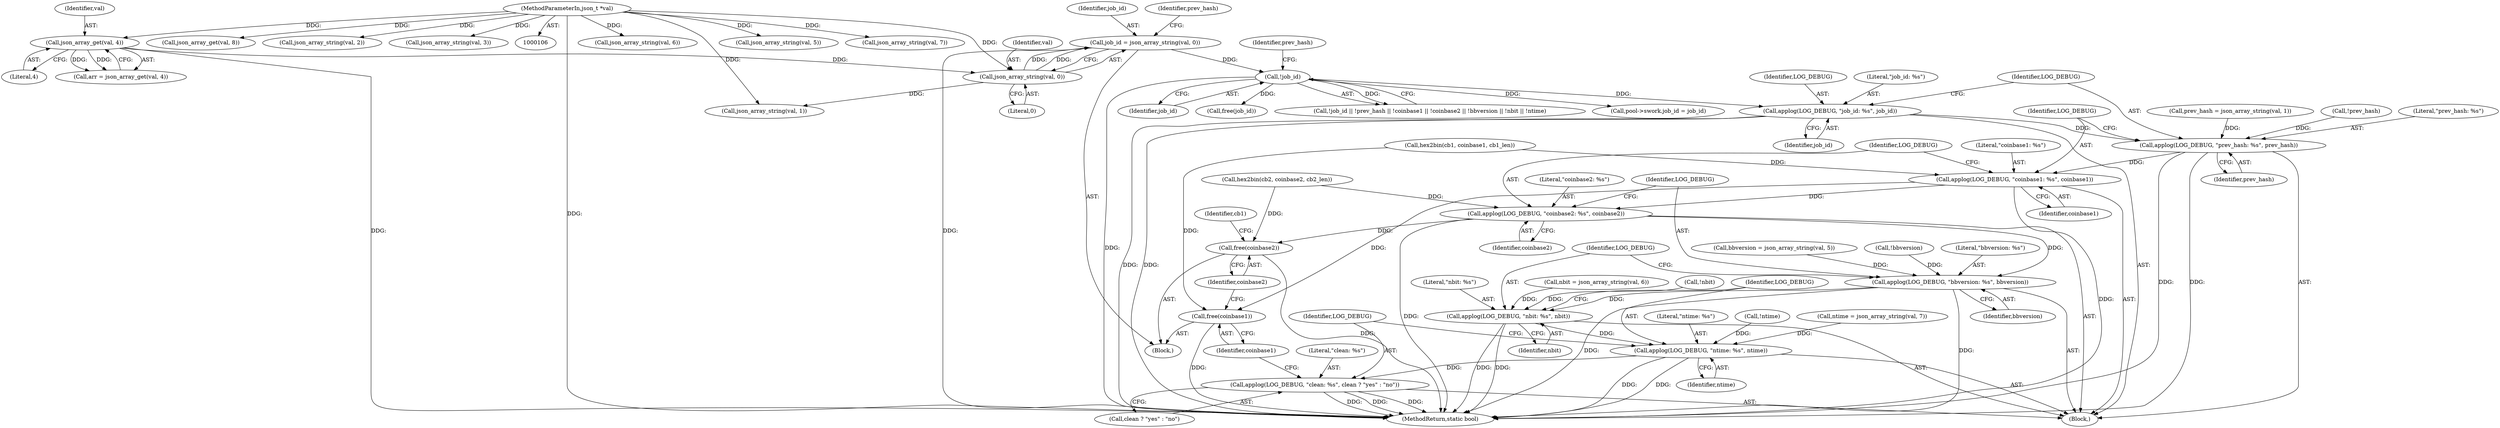 digraph "0_sgminer_910c36089940e81fb85c65b8e63dcd2fac71470c@pointer" {
"1000697" [label="(Call,applog(LOG_DEBUG, \"job_id: %s\", job_id))"];
"1000191" [label="(Call,!job_id)"];
"1000148" [label="(Call,job_id = json_array_string(val, 0))"];
"1000150" [label="(Call,json_array_string(val, 0))"];
"1000133" [label="(Call,json_array_get(val, 4))"];
"1000108" [label="(MethodParameterIn,json_t *val)"];
"1000701" [label="(Call,applog(LOG_DEBUG, \"prev_hash: %s\", prev_hash))"];
"1000705" [label="(Call,applog(LOG_DEBUG, \"coinbase1: %s\", coinbase1))"];
"1000709" [label="(Call,applog(LOG_DEBUG, \"coinbase2: %s\", coinbase2))"];
"1000713" [label="(Call,applog(LOG_DEBUG, \"bbversion: %s\", bbversion))"];
"1000717" [label="(Call,applog(LOG_DEBUG, \"nbit: %s\", nbit))"];
"1000721" [label="(Call,applog(LOG_DEBUG, \"ntime: %s\", ntime))"];
"1000725" [label="(Call,applog(LOG_DEBUG, \"clean: %s\", clean ? \"yes\" : \"no\"))"];
"1000734" [label="(Call,free(coinbase2))"];
"1000732" [label="(Call,free(coinbase1))"];
"1000723" [label="(Literal,\"ntime: %s\")"];
"1000154" [label="(Identifier,prev_hash)"];
"1000168" [label="(Call,bbversion = json_array_string(val, 5))"];
"1000135" [label="(Literal,4)"];
"1000733" [label="(Identifier,coinbase1)"];
"1000713" [label="(Call,applog(LOG_DEBUG, \"bbversion: %s\", bbversion))"];
"1000148" [label="(Call,job_id = json_array_string(val, 0))"];
"1000195" [label="(Identifier,prev_hash)"];
"1000190" [label="(Call,!job_id || !prev_hash || !coinbase1 || !coinbase2 || !bbversion || !nbit || !ntime)"];
"1000735" [label="(Identifier,coinbase2)"];
"1000698" [label="(Identifier,LOG_DEBUG)"];
"1000702" [label="(Identifier,LOG_DEBUG)"];
"1000721" [label="(Call,applog(LOG_DEBUG, \"ntime: %s\", ntime))"];
"1000175" [label="(Call,json_array_string(val, 6))"];
"1000701" [label="(Call,applog(LOG_DEBUG, \"prev_hash: %s\", prev_hash))"];
"1000208" [label="(Call,!ntime)"];
"1000732" [label="(Call,free(coinbase1))"];
"1000275" [label="(Call,pool->swork.job_id = job_id)"];
"1000149" [label="(Identifier,job_id)"];
"1000109" [label="(Block,)"];
"1000203" [label="(Call,!bbversion)"];
"1000155" [label="(Call,json_array_string(val, 1))"];
"1000714" [label="(Identifier,LOG_DEBUG)"];
"1000717" [label="(Call,applog(LOG_DEBUG, \"nbit: %s\", nbit))"];
"1000711" [label="(Literal,\"coinbase2: %s\")"];
"1000108" [label="(MethodParameterIn,json_t *val)"];
"1000170" [label="(Call,json_array_string(val, 5))"];
"1000206" [label="(Call,!nbit)"];
"1000152" [label="(Literal,0)"];
"1000737" [label="(Identifier,cb1)"];
"1000192" [label="(Identifier,job_id)"];
"1000727" [label="(Literal,\"clean: %s\")"];
"1000704" [label="(Identifier,prev_hash)"];
"1000699" [label="(Literal,\"job_id: %s\")"];
"1000178" [label="(Call,ntime = json_array_string(val, 7))"];
"1000720" [label="(Identifier,nbit)"];
"1000213" [label="(Call,free(job_id))"];
"1000180" [label="(Call,json_array_string(val, 7))"];
"1000712" [label="(Identifier,coinbase2)"];
"1000697" [label="(Call,applog(LOG_DEBUG, \"job_id: %s\", job_id))"];
"1000151" [label="(Identifier,val)"];
"1000186" [label="(Call,json_array_get(val, 8))"];
"1000131" [label="(Call,arr = json_array_get(val, 4))"];
"1000705" [label="(Call,applog(LOG_DEBUG, \"coinbase1: %s\", coinbase1))"];
"1000708" [label="(Identifier,coinbase1)"];
"1000153" [label="(Call,prev_hash = json_array_string(val, 1))"];
"1000734" [label="(Call,free(coinbase2))"];
"1000719" [label="(Literal,\"nbit: %s\")"];
"1000150" [label="(Call,json_array_string(val, 0))"];
"1000160" [label="(Call,json_array_string(val, 2))"];
"1000700" [label="(Identifier,job_id)"];
"1000707" [label="(Literal,\"coinbase1: %s\")"];
"1000608" [label="(Call,hex2bin(cb1, coinbase1, cb1_len))"];
"1000173" [label="(Call,nbit = json_array_string(val, 6))"];
"1000725" [label="(Call,applog(LOG_DEBUG, \"clean: %s\", clean ? \"yes\" : \"no\"))"];
"1000716" [label="(Identifier,bbversion)"];
"1000724" [label="(Identifier,ntime)"];
"1000165" [label="(Call,json_array_string(val, 3))"];
"1000696" [label="(Block,)"];
"1000718" [label="(Identifier,LOG_DEBUG)"];
"1000194" [label="(Call,!prev_hash)"];
"1000715" [label="(Literal,\"bbversion: %s\")"];
"1000703" [label="(Literal,\"prev_hash: %s\")"];
"1000133" [label="(Call,json_array_get(val, 4))"];
"1000759" [label="(MethodReturn,static bool)"];
"1000191" [label="(Call,!job_id)"];
"1000710" [label="(Identifier,LOG_DEBUG)"];
"1000626" [label="(Call,hex2bin(cb2, coinbase2, cb2_len))"];
"1000722" [label="(Identifier,LOG_DEBUG)"];
"1000726" [label="(Identifier,LOG_DEBUG)"];
"1000134" [label="(Identifier,val)"];
"1000728" [label="(Call,clean ? \"yes\" : \"no\")"];
"1000709" [label="(Call,applog(LOG_DEBUG, \"coinbase2: %s\", coinbase2))"];
"1000706" [label="(Identifier,LOG_DEBUG)"];
"1000697" -> "1000696"  [label="AST: "];
"1000697" -> "1000700"  [label="CFG: "];
"1000698" -> "1000697"  [label="AST: "];
"1000699" -> "1000697"  [label="AST: "];
"1000700" -> "1000697"  [label="AST: "];
"1000702" -> "1000697"  [label="CFG: "];
"1000697" -> "1000759"  [label="DDG: "];
"1000697" -> "1000759"  [label="DDG: "];
"1000191" -> "1000697"  [label="DDG: "];
"1000697" -> "1000701"  [label="DDG: "];
"1000191" -> "1000190"  [label="AST: "];
"1000191" -> "1000192"  [label="CFG: "];
"1000192" -> "1000191"  [label="AST: "];
"1000195" -> "1000191"  [label="CFG: "];
"1000190" -> "1000191"  [label="CFG: "];
"1000191" -> "1000759"  [label="DDG: "];
"1000191" -> "1000190"  [label="DDG: "];
"1000148" -> "1000191"  [label="DDG: "];
"1000191" -> "1000213"  [label="DDG: "];
"1000191" -> "1000275"  [label="DDG: "];
"1000148" -> "1000109"  [label="AST: "];
"1000148" -> "1000150"  [label="CFG: "];
"1000149" -> "1000148"  [label="AST: "];
"1000150" -> "1000148"  [label="AST: "];
"1000154" -> "1000148"  [label="CFG: "];
"1000148" -> "1000759"  [label="DDG: "];
"1000150" -> "1000148"  [label="DDG: "];
"1000150" -> "1000148"  [label="DDG: "];
"1000150" -> "1000152"  [label="CFG: "];
"1000151" -> "1000150"  [label="AST: "];
"1000152" -> "1000150"  [label="AST: "];
"1000133" -> "1000150"  [label="DDG: "];
"1000108" -> "1000150"  [label="DDG: "];
"1000150" -> "1000155"  [label="DDG: "];
"1000133" -> "1000131"  [label="AST: "];
"1000133" -> "1000135"  [label="CFG: "];
"1000134" -> "1000133"  [label="AST: "];
"1000135" -> "1000133"  [label="AST: "];
"1000131" -> "1000133"  [label="CFG: "];
"1000133" -> "1000759"  [label="DDG: "];
"1000133" -> "1000131"  [label="DDG: "];
"1000133" -> "1000131"  [label="DDG: "];
"1000108" -> "1000133"  [label="DDG: "];
"1000108" -> "1000106"  [label="AST: "];
"1000108" -> "1000759"  [label="DDG: "];
"1000108" -> "1000155"  [label="DDG: "];
"1000108" -> "1000160"  [label="DDG: "];
"1000108" -> "1000165"  [label="DDG: "];
"1000108" -> "1000170"  [label="DDG: "];
"1000108" -> "1000175"  [label="DDG: "];
"1000108" -> "1000180"  [label="DDG: "];
"1000108" -> "1000186"  [label="DDG: "];
"1000701" -> "1000696"  [label="AST: "];
"1000701" -> "1000704"  [label="CFG: "];
"1000702" -> "1000701"  [label="AST: "];
"1000703" -> "1000701"  [label="AST: "];
"1000704" -> "1000701"  [label="AST: "];
"1000706" -> "1000701"  [label="CFG: "];
"1000701" -> "1000759"  [label="DDG: "];
"1000701" -> "1000759"  [label="DDG: "];
"1000194" -> "1000701"  [label="DDG: "];
"1000153" -> "1000701"  [label="DDG: "];
"1000701" -> "1000705"  [label="DDG: "];
"1000705" -> "1000696"  [label="AST: "];
"1000705" -> "1000708"  [label="CFG: "];
"1000706" -> "1000705"  [label="AST: "];
"1000707" -> "1000705"  [label="AST: "];
"1000708" -> "1000705"  [label="AST: "];
"1000710" -> "1000705"  [label="CFG: "];
"1000705" -> "1000759"  [label="DDG: "];
"1000608" -> "1000705"  [label="DDG: "];
"1000705" -> "1000709"  [label="DDG: "];
"1000705" -> "1000732"  [label="DDG: "];
"1000709" -> "1000696"  [label="AST: "];
"1000709" -> "1000712"  [label="CFG: "];
"1000710" -> "1000709"  [label="AST: "];
"1000711" -> "1000709"  [label="AST: "];
"1000712" -> "1000709"  [label="AST: "];
"1000714" -> "1000709"  [label="CFG: "];
"1000709" -> "1000759"  [label="DDG: "];
"1000626" -> "1000709"  [label="DDG: "];
"1000709" -> "1000713"  [label="DDG: "];
"1000709" -> "1000734"  [label="DDG: "];
"1000713" -> "1000696"  [label="AST: "];
"1000713" -> "1000716"  [label="CFG: "];
"1000714" -> "1000713"  [label="AST: "];
"1000715" -> "1000713"  [label="AST: "];
"1000716" -> "1000713"  [label="AST: "];
"1000718" -> "1000713"  [label="CFG: "];
"1000713" -> "1000759"  [label="DDG: "];
"1000713" -> "1000759"  [label="DDG: "];
"1000168" -> "1000713"  [label="DDG: "];
"1000203" -> "1000713"  [label="DDG: "];
"1000713" -> "1000717"  [label="DDG: "];
"1000717" -> "1000696"  [label="AST: "];
"1000717" -> "1000720"  [label="CFG: "];
"1000718" -> "1000717"  [label="AST: "];
"1000719" -> "1000717"  [label="AST: "];
"1000720" -> "1000717"  [label="AST: "];
"1000722" -> "1000717"  [label="CFG: "];
"1000717" -> "1000759"  [label="DDG: "];
"1000717" -> "1000759"  [label="DDG: "];
"1000206" -> "1000717"  [label="DDG: "];
"1000173" -> "1000717"  [label="DDG: "];
"1000717" -> "1000721"  [label="DDG: "];
"1000721" -> "1000696"  [label="AST: "];
"1000721" -> "1000724"  [label="CFG: "];
"1000722" -> "1000721"  [label="AST: "];
"1000723" -> "1000721"  [label="AST: "];
"1000724" -> "1000721"  [label="AST: "];
"1000726" -> "1000721"  [label="CFG: "];
"1000721" -> "1000759"  [label="DDG: "];
"1000721" -> "1000759"  [label="DDG: "];
"1000208" -> "1000721"  [label="DDG: "];
"1000178" -> "1000721"  [label="DDG: "];
"1000721" -> "1000725"  [label="DDG: "];
"1000725" -> "1000696"  [label="AST: "];
"1000725" -> "1000728"  [label="CFG: "];
"1000726" -> "1000725"  [label="AST: "];
"1000727" -> "1000725"  [label="AST: "];
"1000728" -> "1000725"  [label="AST: "];
"1000733" -> "1000725"  [label="CFG: "];
"1000725" -> "1000759"  [label="DDG: "];
"1000725" -> "1000759"  [label="DDG: "];
"1000725" -> "1000759"  [label="DDG: "];
"1000734" -> "1000109"  [label="AST: "];
"1000734" -> "1000735"  [label="CFG: "];
"1000735" -> "1000734"  [label="AST: "];
"1000737" -> "1000734"  [label="CFG: "];
"1000734" -> "1000759"  [label="DDG: "];
"1000626" -> "1000734"  [label="DDG: "];
"1000732" -> "1000109"  [label="AST: "];
"1000732" -> "1000733"  [label="CFG: "];
"1000733" -> "1000732"  [label="AST: "];
"1000735" -> "1000732"  [label="CFG: "];
"1000732" -> "1000759"  [label="DDG: "];
"1000608" -> "1000732"  [label="DDG: "];
}
